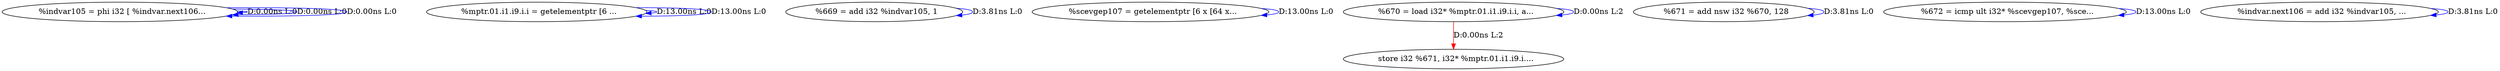 digraph {
Node0x4185560[label="  %indvar105 = phi i32 [ %indvar.next106..."];
Node0x4185560 -> Node0x4185560[label="D:0.00ns L:0",color=blue];
Node0x4185560 -> Node0x4185560[label="D:0.00ns L:0",color=blue];
Node0x4185560 -> Node0x4185560[label="D:0.00ns L:0",color=blue];
Node0x41856a0[label="  %mptr.01.i1.i9.i.i = getelementptr [6 ..."];
Node0x41856a0 -> Node0x41856a0[label="D:13.00ns L:0",color=blue];
Node0x41856a0 -> Node0x41856a0[label="D:13.00ns L:0",color=blue];
Node0x41857e0[label="  %669 = add i32 %indvar105, 1"];
Node0x41857e0 -> Node0x41857e0[label="D:3.81ns L:0",color=blue];
Node0x4185920[label="  %scevgep107 = getelementptr [6 x [64 x..."];
Node0x4185920 -> Node0x4185920[label="D:13.00ns L:0",color=blue];
Node0x4185a60[label="  %670 = load i32* %mptr.01.i1.i9.i.i, a..."];
Node0x4185a60 -> Node0x4185a60[label="D:0.00ns L:2",color=blue];
Node0x4185ce0[label="  store i32 %671, i32* %mptr.01.i1.i9.i...."];
Node0x4185a60 -> Node0x4185ce0[label="D:0.00ns L:2",color=red];
Node0x4185ba0[label="  %671 = add nsw i32 %670, 128"];
Node0x4185ba0 -> Node0x4185ba0[label="D:3.81ns L:0",color=blue];
Node0x4185e20[label="  %672 = icmp ult i32* %scevgep107, %sce..."];
Node0x4185e20 -> Node0x4185e20[label="D:13.00ns L:0",color=blue];
Node0x4185f60[label="  %indvar.next106 = add i32 %indvar105, ..."];
Node0x4185f60 -> Node0x4185f60[label="D:3.81ns L:0",color=blue];
}
